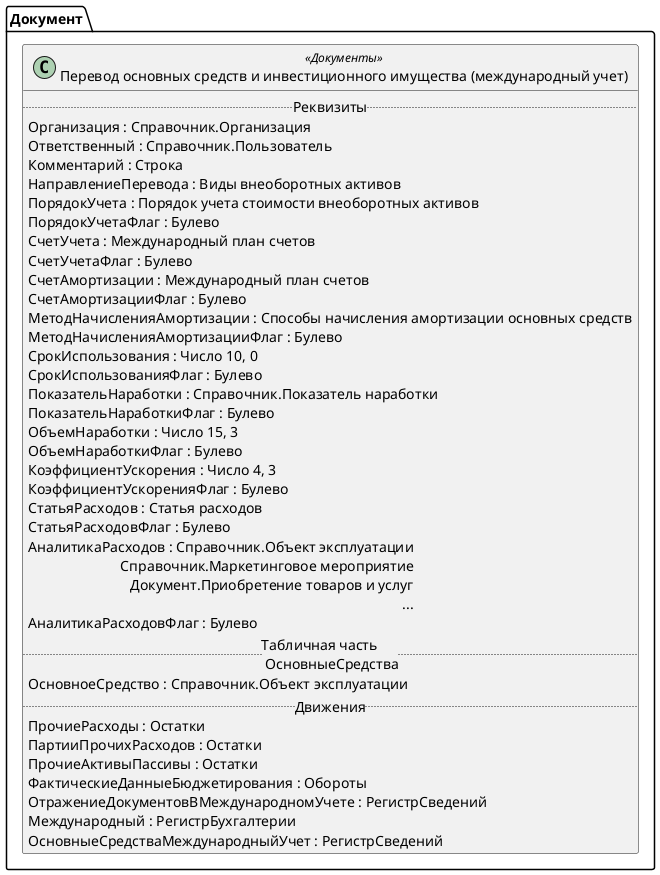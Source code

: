 ﻿@startuml ПереводОсновныхСредствИнвестиционногоИмуществаМеждународныйУчет
'!include templates.wsd
'..\include templates.wsd
class Документ.ПереводОсновныхСредствИнвестиционногоИмуществаМеждународныйУчет as "Перевод основных средств и инвестиционного имущества (международный учет)" <<Документы>>
{
..Реквизиты..
Организация : Справочник.Организация
Ответственный : Справочник.Пользователь
Комментарий : Строка
НаправлениеПеревода : Виды внеоборотных активов
ПорядокУчета : Порядок учета стоимости внеоборотных активов
ПорядокУчетаФлаг : Булево
СчетУчета : Международный план счетов
СчетУчетаФлаг : Булево
СчетАмортизации : Международный план счетов
СчетАмортизацииФлаг : Булево
МетодНачисленияАмортизации : Способы начисления амортизации основных средств
МетодНачисленияАмортизацииФлаг : Булево
СрокИспользования : Число 10, 0
СрокИспользованияФлаг : Булево
ПоказательНаработки : Справочник.Показатель наработки
ПоказательНаработкиФлаг : Булево
ОбъемНаработки : Число 15, 3
ОбъемНаработкиФлаг : Булево
КоэффициентУскорения : Число 4, 3
КоэффициентУскоренияФлаг : Булево
СтатьяРасходов : Статья расходов
СтатьяРасходовФлаг : Булево
АналитикаРасходов : Справочник.Объект эксплуатации\rСправочник.Маркетинговое мероприятие\rДокумент.Приобретение товаров и услуг\r...
АналитикаРасходовФлаг : Булево
..Табличная часть \n ОсновныеСредства..
ОсновноеСредство : Справочник.Объект эксплуатации
..Движения..
ПрочиеРасходы : Остатки
ПартииПрочихРасходов : Остатки
ПрочиеАктивыПассивы : Остатки
ФактическиеДанныеБюджетирования : Обороты
ОтражениеДокументовВМеждународномУчете : РегистрСведений
Международный : РегистрБухгалтерии
ОсновныеСредстваМеждународныйУчет : РегистрСведений
}
@enduml
